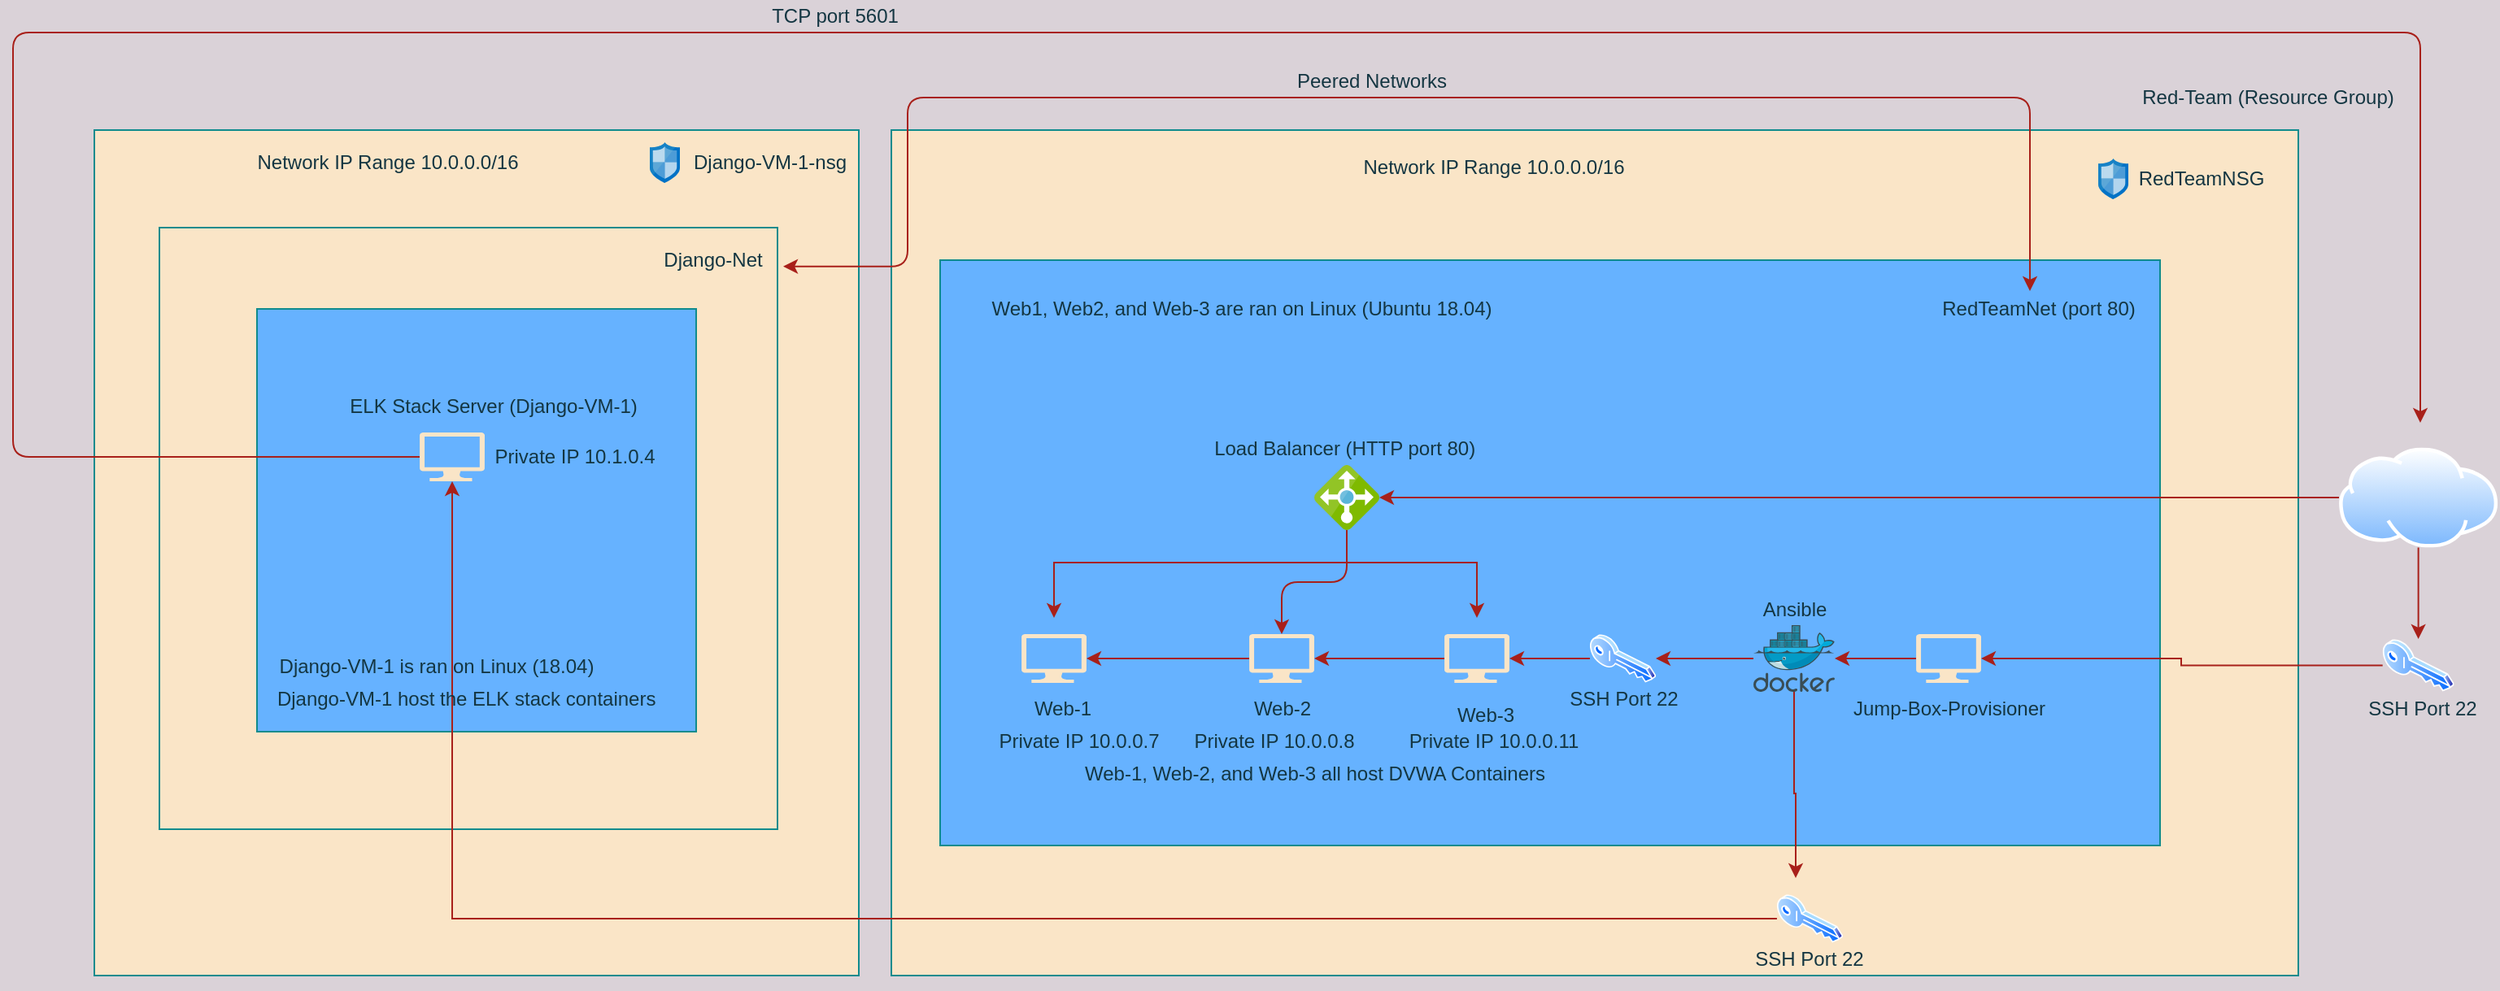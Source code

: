 <mxfile version="14.7.2" type="google"><diagram id="IEb--f-4QKEQGiVUApQo" name="Page-1"><mxGraphModel dx="2354" dy="682" grid="1" gridSize="10" guides="1" tooltips="1" connect="1" arrows="1" fold="1" page="1" pageScale="1" pageWidth="850" pageHeight="1100" background="#DAD2D8" math="0" shadow="0"><root><mxCell id="0"/><mxCell id="1" parent="0"/><mxCell id="g8Kt3FVIZirec-1gRcNt-1" value="" style="rounded=0;whiteSpace=wrap;html=1;fillColor=#FAE5C7;strokeColor=#0F8B8D;fontColor=#143642;" parent="1" vertex="1"><mxGeometry x="90" y="80" width="865" height="520" as="geometry"/></mxCell><mxCell id="g8Kt3FVIZirec-1gRcNt-2" value="" style="rounded=0;whiteSpace=wrap;html=1;fillColor=#66B2FF;strokeColor=#0F8B8D;fontColor=#143642;" parent="1" vertex="1"><mxGeometry x="120" y="160" width="750" height="360" as="geometry"/></mxCell><mxCell id="g8Kt3FVIZirec-1gRcNt-4" value="" style="verticalLabelPosition=bottom;html=1;verticalAlign=top;align=center;strokeColor=none;fillColor=#FAE5C7;shape=mxgraph.azure.computer;pointerEvents=1;fontColor=#143642;" parent="1" vertex="1"><mxGeometry x="170" y="390" width="40" height="30" as="geometry"/></mxCell><mxCell id="g8Kt3FVIZirec-1gRcNt-30" style="edgeStyle=orthogonalEdgeStyle;rounded=0;orthogonalLoop=1;jettySize=auto;html=1;entryX=1;entryY=0.5;entryDx=0;entryDy=0;entryPerimeter=0;strokeColor=#A8201A;fontColor=#143642;labelBackgroundColor=#DAD2D8;" parent="1" source="g8Kt3FVIZirec-1gRcNt-6" target="g8Kt3FVIZirec-1gRcNt-4" edge="1"><mxGeometry relative="1" as="geometry"/></mxCell><mxCell id="g8Kt3FVIZirec-1gRcNt-6" value="" style="verticalLabelPosition=bottom;html=1;verticalAlign=top;align=center;strokeColor=none;fillColor=#FAE5C7;shape=mxgraph.azure.computer;pointerEvents=1;fontColor=#143642;" parent="1" vertex="1"><mxGeometry x="310" y="390" width="40" height="30" as="geometry"/></mxCell><mxCell id="g8Kt3FVIZirec-1gRcNt-26" style="edgeStyle=orthogonalEdgeStyle;rounded=0;orthogonalLoop=1;jettySize=auto;html=1;strokeColor=#A8201A;fontColor=#143642;labelBackgroundColor=#DAD2D8;" parent="1" source="g8Kt3FVIZirec-1gRcNt-7" target="g8Kt3FVIZirec-1gRcNt-10" edge="1"><mxGeometry relative="1" as="geometry"/></mxCell><mxCell id="g8Kt3FVIZirec-1gRcNt-7" value="" style="verticalLabelPosition=bottom;html=1;verticalAlign=top;align=center;strokeColor=none;fillColor=#FAE5C7;shape=mxgraph.azure.computer;pointerEvents=1;fontColor=#143642;" parent="1" vertex="1"><mxGeometry x="720" y="390" width="40" height="30" as="geometry"/></mxCell><mxCell id="g8Kt3FVIZirec-1gRcNt-29" style="edgeStyle=orthogonalEdgeStyle;rounded=0;orthogonalLoop=1;jettySize=auto;html=1;entryX=1;entryY=0.5;entryDx=0;entryDy=0;entryPerimeter=0;strokeColor=#A8201A;fontColor=#143642;labelBackgroundColor=#DAD2D8;" parent="1" source="g8Kt3FVIZirec-1gRcNt-8" target="g8Kt3FVIZirec-1gRcNt-6" edge="1"><mxGeometry relative="1" as="geometry"/></mxCell><mxCell id="g8Kt3FVIZirec-1gRcNt-8" value="" style="verticalLabelPosition=bottom;html=1;verticalAlign=top;align=center;strokeColor=none;fillColor=#FAE5C7;shape=mxgraph.azure.computer;pointerEvents=1;fontColor=#143642;" parent="1" vertex="1"><mxGeometry x="430" y="390" width="40" height="30" as="geometry"/></mxCell><mxCell id="g8Kt3FVIZirec-1gRcNt-22" style="edgeStyle=orthogonalEdgeStyle;rounded=0;orthogonalLoop=1;jettySize=auto;html=1;strokeColor=#A8201A;fontColor=#143642;labelBackgroundColor=#DAD2D8;" parent="1" source="g8Kt3FVIZirec-1gRcNt-9" edge="1"><mxGeometry relative="1" as="geometry"><mxPoint x="450" y="380" as="targetPoint"/><Array as="points"><mxPoint x="370" y="346"/><mxPoint x="450" y="346"/></Array></mxGeometry></mxCell><mxCell id="g8Kt3FVIZirec-1gRcNt-70" style="edgeStyle=orthogonalEdgeStyle;rounded=0;orthogonalLoop=1;jettySize=auto;html=1;strokeColor=#A8201A;fontColor=#143642;labelBackgroundColor=#DAD2D8;" parent="1" source="g8Kt3FVIZirec-1gRcNt-9" edge="1"><mxGeometry relative="1" as="geometry"><mxPoint x="190" y="380" as="targetPoint"/><Array as="points"><mxPoint x="370" y="346"/><mxPoint x="190" y="346"/><mxPoint x="190" y="380"/></Array></mxGeometry></mxCell><mxCell id="g8Kt3FVIZirec-1gRcNt-97" style="edgeStyle=orthogonalEdgeStyle;curved=0;rounded=1;sketch=0;orthogonalLoop=1;jettySize=auto;html=1;entryX=0.5;entryY=0;entryDx=0;entryDy=0;entryPerimeter=0;fontColor=#143642;strokeColor=#A8201A;fillColor=#FAE5C7;labelBackgroundColor=#DAD2D8;" parent="1" source="g8Kt3FVIZirec-1gRcNt-9" target="g8Kt3FVIZirec-1gRcNt-6" edge="1"><mxGeometry relative="1" as="geometry"/></mxCell><mxCell id="g8Kt3FVIZirec-1gRcNt-9" value="" style="aspect=fixed;html=1;points=[];align=center;image;fontSize=12;image=img/lib/mscae/Load_Balancer_feature.svg;fillColor=#FAE5C7;strokeColor=#0F8B8D;fontColor=#143642;labelBackgroundColor=#DAD2D8;" parent="1" vertex="1"><mxGeometry x="350" y="286" width="40" height="40" as="geometry"/></mxCell><mxCell id="g8Kt3FVIZirec-1gRcNt-27" style="edgeStyle=orthogonalEdgeStyle;rounded=0;orthogonalLoop=1;jettySize=auto;html=1;entryX=1;entryY=0.5;entryDx=0;entryDy=0;strokeColor=#A8201A;fontColor=#143642;labelBackgroundColor=#DAD2D8;" parent="1" source="g8Kt3FVIZirec-1gRcNt-10" target="g8Kt3FVIZirec-1gRcNt-11" edge="1"><mxGeometry relative="1" as="geometry"/></mxCell><mxCell id="g8Kt3FVIZirec-1gRcNt-75" style="edgeStyle=orthogonalEdgeStyle;rounded=0;orthogonalLoop=1;jettySize=auto;html=1;strokeColor=#A8201A;fontColor=#143642;labelBackgroundColor=#DAD2D8;" parent="1" source="g8Kt3FVIZirec-1gRcNt-10" edge="1"><mxGeometry relative="1" as="geometry"><mxPoint x="646" y="540" as="targetPoint"/><Array as="points"><mxPoint x="645" y="488"/></Array></mxGeometry></mxCell><mxCell id="g8Kt3FVIZirec-1gRcNt-10" value="" style="aspect=fixed;html=1;points=[];align=center;image;fontSize=12;image=img/lib/mscae/Docker.svg;fillColor=#FAE5C7;strokeColor=#0F8B8D;fontColor=#143642;labelBackgroundColor=#DAD2D8;" parent="1" vertex="1"><mxGeometry x="620" y="384.5" width="50" height="41" as="geometry"/></mxCell><mxCell id="g8Kt3FVIZirec-1gRcNt-28" style="edgeStyle=orthogonalEdgeStyle;rounded=0;orthogonalLoop=1;jettySize=auto;html=1;entryX=1;entryY=0.5;entryDx=0;entryDy=0;entryPerimeter=0;strokeColor=#A8201A;fontColor=#143642;labelBackgroundColor=#DAD2D8;" parent="1" source="g8Kt3FVIZirec-1gRcNt-11" target="g8Kt3FVIZirec-1gRcNt-8" edge="1"><mxGeometry relative="1" as="geometry"/></mxCell><mxCell id="g8Kt3FVIZirec-1gRcNt-11" value="" style="aspect=fixed;perimeter=ellipsePerimeter;html=1;align=center;shadow=0;dashed=0;spacingTop=3;image;image=img/lib/active_directory/key.svg;fillColor=#FAE5C7;strokeColor=#0F8B8D;fontColor=#143642;labelBackgroundColor=#DAD2D8;" parent="1" vertex="1"><mxGeometry x="519.46" y="390" width="40.54" height="30" as="geometry"/></mxCell><mxCell id="g8Kt3FVIZirec-1gRcNt-25" style="edgeStyle=orthogonalEdgeStyle;rounded=0;orthogonalLoop=1;jettySize=auto;html=1;entryX=1;entryY=0.5;entryDx=0;entryDy=0;entryPerimeter=0;strokeColor=#A8201A;fontColor=#143642;labelBackgroundColor=#DAD2D8;" parent="1" source="g8Kt3FVIZirec-1gRcNt-12" target="g8Kt3FVIZirec-1gRcNt-7" edge="1"><mxGeometry relative="1" as="geometry"><Array as="points"><mxPoint x="883" y="409"/><mxPoint x="883" y="405"/></Array></mxGeometry></mxCell><mxCell id="g8Kt3FVIZirec-1gRcNt-12" value="" style="aspect=fixed;perimeter=ellipsePerimeter;html=1;align=center;shadow=0;dashed=0;spacingTop=3;image;image=img/lib/active_directory/key.svg;fillColor=#FAE5C7;strokeColor=#0F8B8D;fontColor=#143642;labelBackgroundColor=#DAD2D8;" parent="1" vertex="1"><mxGeometry x="1006.84" y="393" width="43.93" height="32.5" as="geometry"/></mxCell><mxCell id="g8Kt3FVIZirec-1gRcNt-23" style="edgeStyle=orthogonalEdgeStyle;rounded=0;orthogonalLoop=1;jettySize=auto;html=1;strokeColor=#A8201A;fontColor=#143642;labelBackgroundColor=#DAD2D8;" parent="1" source="g8Kt3FVIZirec-1gRcNt-14" target="g8Kt3FVIZirec-1gRcNt-9" edge="1"><mxGeometry relative="1" as="geometry"/></mxCell><mxCell id="g8Kt3FVIZirec-1gRcNt-24" style="edgeStyle=orthogonalEdgeStyle;rounded=0;orthogonalLoop=1;jettySize=auto;html=1;entryX=0.5;entryY=0;entryDx=0;entryDy=0;strokeColor=#A8201A;fontColor=#143642;labelBackgroundColor=#DAD2D8;" parent="1" source="g8Kt3FVIZirec-1gRcNt-14" target="g8Kt3FVIZirec-1gRcNt-12" edge="1"><mxGeometry relative="1" as="geometry"/></mxCell><mxCell id="g8Kt3FVIZirec-1gRcNt-14" value="" style="aspect=fixed;perimeter=ellipsePerimeter;html=1;align=center;shadow=0;dashed=0;spacingTop=3;image;image=img/lib/active_directory/internet_cloud.svg;fillColor=#FAE5C7;strokeColor=#0F8B8D;fontColor=#143642;labelBackgroundColor=#DAD2D8;" parent="1" vertex="1"><mxGeometry x="980" y="275.25" width="97.62" height="61.5" as="geometry"/></mxCell><mxCell id="g8Kt3FVIZirec-1gRcNt-32" value="Web-1" style="text;html=1;resizable=0;autosize=1;align=center;verticalAlign=middle;points=[];fillColor=none;strokeColor=none;rounded=0;fontColor=#143642;" parent="1" vertex="1"><mxGeometry x="170" y="425.5" width="50" height="20" as="geometry"/></mxCell><mxCell id="g8Kt3FVIZirec-1gRcNt-33" value="Web-2" style="text;html=1;resizable=0;autosize=1;align=center;verticalAlign=middle;points=[];fillColor=none;strokeColor=none;rounded=0;fontColor=#143642;" parent="1" vertex="1"><mxGeometry x="305" y="425.5" width="50" height="20" as="geometry"/></mxCell><mxCell id="g8Kt3FVIZirec-1gRcNt-35" value="SSH Port 22" style="text;html=1;resizable=0;autosize=1;align=center;verticalAlign=middle;points=[];fillColor=none;strokeColor=none;rounded=0;fontColor=#143642;" parent="1" vertex="1"><mxGeometry x="500" y="420" width="80" height="20" as="geometry"/></mxCell><mxCell id="g8Kt3FVIZirec-1gRcNt-36" value="Ansible" style="text;html=1;resizable=0;autosize=1;align=center;verticalAlign=middle;points=[];fillColor=none;strokeColor=none;rounded=0;fontColor=#143642;" parent="1" vertex="1"><mxGeometry x="620" y="364.5" width="50" height="20" as="geometry"/></mxCell><mxCell id="g8Kt3FVIZirec-1gRcNt-37" value="Jump-Box-Provisioner" style="text;html=1;resizable=0;autosize=1;align=center;verticalAlign=middle;points=[];fillColor=none;strokeColor=none;rounded=0;fontColor=#143642;" parent="1" vertex="1"><mxGeometry x="675" y="425.5" width="130" height="20" as="geometry"/></mxCell><mxCell id="g8Kt3FVIZirec-1gRcNt-38" value="SSH Port 22" style="text;html=1;resizable=0;autosize=1;align=center;verticalAlign=middle;points=[];fillColor=none;strokeColor=none;rounded=0;fontColor=#143642;" parent="1" vertex="1"><mxGeometry x="990.77" y="425.5" width="80" height="20" as="geometry"/></mxCell><mxCell id="g8Kt3FVIZirec-1gRcNt-39" value="Load Balancer (HTTP port 80)&amp;nbsp;" style="text;html=1;resizable=0;autosize=1;align=center;verticalAlign=middle;points=[];fillColor=none;strokeColor=none;rounded=0;fontColor=#143642;" parent="1" vertex="1"><mxGeometry x="280" y="266" width="180" height="20" as="geometry"/></mxCell><mxCell id="g8Kt3FVIZirec-1gRcNt-40" value="RedTeamNet (port 80)" style="text;html=1;resizable=0;autosize=1;align=center;verticalAlign=middle;points=[];fillColor=none;strokeColor=none;rounded=0;fontColor=#143642;" parent="1" vertex="1"><mxGeometry x="730" y="180" width="130" height="20" as="geometry"/></mxCell><mxCell id="g8Kt3FVIZirec-1gRcNt-41" value="RedTeamNSG" style="text;html=1;resizable=0;autosize=1;align=center;verticalAlign=middle;points=[];fillColor=none;strokeColor=none;rounded=0;fontColor=#143642;" parent="1" vertex="1"><mxGeometry x="850" y="100" width="90" height="20" as="geometry"/></mxCell><mxCell id="g8Kt3FVIZirec-1gRcNt-43" value="Red-Team (Resource Group)" style="text;html=1;resizable=0;autosize=1;align=center;verticalAlign=middle;points=[];fillColor=none;strokeColor=none;rounded=0;fontColor=#143642;" parent="1" vertex="1"><mxGeometry x="850.5" y="50" width="170" height="20" as="geometry"/></mxCell><mxCell id="g8Kt3FVIZirec-1gRcNt-47" value="" style="rounded=0;whiteSpace=wrap;html=1;fillColor=#FAE5C7;strokeColor=#0F8B8D;fontColor=#143642;" parent="1" vertex="1"><mxGeometry x="-400" y="80" width="470" height="520" as="geometry"/></mxCell><mxCell id="g8Kt3FVIZirec-1gRcNt-48" value="Django-VM-1-nsg&lt;br&gt;" style="text;html=1;resizable=0;autosize=1;align=center;verticalAlign=middle;points=[];fillColor=none;strokeColor=none;rounded=0;fontColor=#143642;" parent="1" vertex="1"><mxGeometry x="-40" y="90" width="110" height="20" as="geometry"/></mxCell><mxCell id="g8Kt3FVIZirec-1gRcNt-61" value="" style="rounded=0;whiteSpace=wrap;html=1;fillColor=#FAE5C7;strokeColor=#0F8B8D;fontColor=#143642;" parent="1" vertex="1"><mxGeometry x="-360" y="140" width="380" height="370" as="geometry"/></mxCell><mxCell id="g8Kt3FVIZirec-1gRcNt-62" value="Django-Net" style="text;html=1;resizable=0;autosize=1;align=center;verticalAlign=middle;points=[];fillColor=none;strokeColor=none;rounded=0;fontColor=#143642;" parent="1" vertex="1"><mxGeometry x="-60" y="150" width="80" height="20" as="geometry"/></mxCell><mxCell id="g8Kt3FVIZirec-1gRcNt-63" value="" style="endArrow=classic;startArrow=classic;html=1;edgeStyle=orthogonalEdgeStyle;exitX=1.044;exitY=0.694;exitDx=0;exitDy=0;exitPerimeter=0;strokeColor=#A8201A;fontColor=#143642;labelBackgroundColor=#DAD2D8;" parent="1" source="g8Kt3FVIZirec-1gRcNt-62" edge="1"><mxGeometry width="50" height="50" relative="1" as="geometry"><mxPoint x="270" y="380" as="sourcePoint"/><mxPoint x="790" y="179" as="targetPoint"/><Array as="points"><mxPoint x="100" y="164"/><mxPoint x="100" y="60"/><mxPoint x="790" y="60"/></Array></mxGeometry></mxCell><mxCell id="g8Kt3FVIZirec-1gRcNt-64" value="Peered Networks" style="text;html=1;resizable=0;autosize=1;align=center;verticalAlign=middle;points=[];fillColor=none;strokeColor=none;rounded=0;fontColor=#143642;" parent="1" vertex="1"><mxGeometry x="330" y="40" width="110" height="20" as="geometry"/></mxCell><mxCell id="g8Kt3FVIZirec-1gRcNt-65" value="" style="rounded=0;whiteSpace=wrap;html=1;fillColor=#66B2FF;strokeColor=#0F8B8D;fontColor=#143642;" parent="1" vertex="1"><mxGeometry x="-300" y="190" width="270" height="260" as="geometry"/></mxCell><mxCell id="g8Kt3FVIZirec-1gRcNt-67" value="ELK Stack Server (Django-VM-1)" style="text;html=1;resizable=0;autosize=1;align=center;verticalAlign=middle;points=[];fillColor=none;strokeColor=none;rounded=0;fontColor=#143642;" parent="1" vertex="1"><mxGeometry x="-250" y="240" width="190" height="20" as="geometry"/></mxCell><mxCell id="vdTe39sxYeSMjiANNEpp-4" style="edgeStyle=orthogonalEdgeStyle;curved=0;rounded=1;sketch=0;orthogonalLoop=1;jettySize=auto;html=1;fontColor=#143642;strokeColor=#A8201A;fillColor=#FAE5C7;" edge="1" parent="1" source="g8Kt3FVIZirec-1gRcNt-69"><mxGeometry relative="1" as="geometry"><mxPoint x="1030" y="260" as="targetPoint"/><Array as="points"><mxPoint x="-450" y="281"/><mxPoint x="-450" y="20"/><mxPoint x="1030" y="20"/></Array></mxGeometry></mxCell><mxCell id="g8Kt3FVIZirec-1gRcNt-69" value="" style="verticalLabelPosition=bottom;html=1;verticalAlign=top;align=center;strokeColor=none;fillColor=#FAE5C7;shape=mxgraph.azure.computer;pointerEvents=1;fontColor=#143642;" parent="1" vertex="1"><mxGeometry x="-200" y="266" width="40" height="30" as="geometry"/></mxCell><mxCell id="g8Kt3FVIZirec-1gRcNt-72" value="Web-3" style="text;html=1;resizable=0;autosize=1;align=center;verticalAlign=middle;points=[];fillColor=none;strokeColor=none;rounded=0;fontColor=#143642;" parent="1" vertex="1"><mxGeometry x="430" y="430" width="50" height="20" as="geometry"/></mxCell><mxCell id="g8Kt3FVIZirec-1gRcNt-80" style="edgeStyle=orthogonalEdgeStyle;rounded=0;orthogonalLoop=1;jettySize=auto;html=1;entryX=0.5;entryY=1;entryDx=0;entryDy=0;entryPerimeter=0;strokeColor=#A8201A;fontColor=#143642;labelBackgroundColor=#DAD2D8;" parent="1" source="g8Kt3FVIZirec-1gRcNt-73" target="g8Kt3FVIZirec-1gRcNt-69" edge="1"><mxGeometry relative="1" as="geometry"/></mxCell><mxCell id="g8Kt3FVIZirec-1gRcNt-73" value="" style="aspect=fixed;perimeter=ellipsePerimeter;html=1;align=center;shadow=0;dashed=0;spacingTop=3;image;image=img/lib/active_directory/key.svg;fillColor=#FAE5C7;strokeColor=#0F8B8D;fontColor=#143642;labelBackgroundColor=#DAD2D8;" parent="1" vertex="1"><mxGeometry x="634.46" y="550" width="40.54" height="30" as="geometry"/></mxCell><mxCell id="g8Kt3FVIZirec-1gRcNt-77" value="SSH Port 22" style="text;html=1;resizable=0;autosize=1;align=center;verticalAlign=middle;points=[];fillColor=none;strokeColor=none;rounded=0;fontColor=#143642;" parent="1" vertex="1"><mxGeometry x="614.46" y="580" width="80" height="20" as="geometry"/></mxCell><mxCell id="g8Kt3FVIZirec-1gRcNt-78" value="" style="aspect=fixed;html=1;points=[];align=center;image;fontSize=12;image=img/lib/mscae/Network_Security_Groups_Classic.svg;fillColor=#FAE5C7;strokeColor=#0F8B8D;fontColor=#143642;labelBackgroundColor=#DAD2D8;" parent="1" vertex="1"><mxGeometry x="-58.5" y="87.5" width="18.5" height="25" as="geometry"/></mxCell><mxCell id="g8Kt3FVIZirec-1gRcNt-79" value="" style="aspect=fixed;html=1;points=[];align=center;image;fontSize=12;image=img/lib/mscae/Network_Security_Groups_Classic.svg;fillColor=#FAE5C7;strokeColor=#0F8B8D;fontColor=#143642;labelBackgroundColor=#DAD2D8;" parent="1" vertex="1"><mxGeometry x="832" y="97.5" width="18.5" height="25" as="geometry"/></mxCell><mxCell id="g8Kt3FVIZirec-1gRcNt-82" value="Network IP Range 10.0.0.0/16" style="text;html=1;resizable=0;autosize=1;align=center;verticalAlign=middle;points=[];fillColor=none;strokeColor=none;rounded=0;fontColor=#143642;" parent="1" vertex="1"><mxGeometry x="370" y="92.5" width="180" height="20" as="geometry"/></mxCell><mxCell id="g8Kt3FVIZirec-1gRcNt-83" value="Network IP Range 10.0.0.0/16" style="text;html=1;resizable=0;autosize=1;align=center;verticalAlign=middle;points=[];fillColor=none;strokeColor=none;rounded=0;fontColor=#143642;" parent="1" vertex="1"><mxGeometry x="-310" y="90" width="180" height="20" as="geometry"/></mxCell><mxCell id="g8Kt3FVIZirec-1gRcNt-84" style="edgeStyle=orthogonalEdgeStyle;rounded=0;orthogonalLoop=1;jettySize=auto;html=1;exitX=0.5;exitY=1;exitDx=0;exitDy=0;strokeColor=#A8201A;fontColor=#143642;labelBackgroundColor=#DAD2D8;" parent="1" source="g8Kt3FVIZirec-1gRcNt-47" target="g8Kt3FVIZirec-1gRcNt-47" edge="1"><mxGeometry relative="1" as="geometry"/></mxCell><mxCell id="g8Kt3FVIZirec-1gRcNt-86" value="Private IP 10.0.0.7" style="text;html=1;resizable=0;autosize=1;align=center;verticalAlign=middle;points=[];fillColor=none;strokeColor=none;rounded=0;fontColor=#143642;" parent="1" vertex="1"><mxGeometry x="150" y="445.5" width="110" height="20" as="geometry"/></mxCell><mxCell id="g8Kt3FVIZirec-1gRcNt-91" value="Private IP 10.0.0.8" style="text;html=1;resizable=0;autosize=1;align=center;verticalAlign=middle;points=[];fillColor=none;strokeColor=none;rounded=0;fontColor=#143642;" parent="1" vertex="1"><mxGeometry x="270" y="445.5" width="110" height="20" as="geometry"/></mxCell><mxCell id="g8Kt3FVIZirec-1gRcNt-92" value="Private IP 10.0.0.11" style="text;html=1;resizable=0;autosize=1;align=center;verticalAlign=middle;points=[];fillColor=none;strokeColor=none;rounded=0;fontColor=#143642;" parent="1" vertex="1"><mxGeometry x="400" y="445.5" width="120" height="20" as="geometry"/></mxCell><mxCell id="g8Kt3FVIZirec-1gRcNt-93" value="Private IP 10.1.0.4" style="text;html=1;resizable=0;autosize=1;align=center;verticalAlign=middle;points=[];fillColor=none;strokeColor=none;rounded=0;fontColor=#143642;" parent="1" vertex="1"><mxGeometry x="-160" y="271" width="110" height="20" as="geometry"/></mxCell><mxCell id="g8Kt3FVIZirec-1gRcNt-94" value="Web-1, Web-2, and Web-3 all host DVWA Containers" style="text;html=1;resizable=0;autosize=1;align=center;verticalAlign=middle;points=[];fillColor=none;strokeColor=none;rounded=0;sketch=0;fontColor=#143642;" parent="1" vertex="1"><mxGeometry x="200" y="465.5" width="300" height="20" as="geometry"/></mxCell><mxCell id="g8Kt3FVIZirec-1gRcNt-96" value="Django-VM-1 host the ELK stack containers&amp;nbsp;" style="text;html=1;resizable=0;autosize=1;align=center;verticalAlign=middle;points=[];fillColor=none;strokeColor=none;rounded=0;sketch=0;fontColor=#143642;" parent="1" vertex="1"><mxGeometry x="-295" y="420" width="250" height="20" as="geometry"/></mxCell><mxCell id="g8Kt3FVIZirec-1gRcNt-99" value="Web1, Web2, and Web-3 are ran on Linux (Ubuntu 18.04)" style="text;html=1;resizable=0;autosize=1;align=center;verticalAlign=middle;points=[];fillColor=none;strokeColor=none;rounded=0;sketch=0;fontColor=#143642;" parent="1" vertex="1"><mxGeometry x="145" y="180" width="320" height="20" as="geometry"/></mxCell><mxCell id="g8Kt3FVIZirec-1gRcNt-100" value="Django-VM-1 is ran on Linux (18.04)" style="text;html=1;resizable=0;autosize=1;align=center;verticalAlign=middle;points=[];fillColor=none;strokeColor=none;rounded=0;sketch=0;fontColor=#143642;" parent="1" vertex="1"><mxGeometry x="-295" y="400" width="210" height="20" as="geometry"/></mxCell><mxCell id="vdTe39sxYeSMjiANNEpp-5" value="TCP port 5601" style="text;html=1;resizable=0;autosize=1;align=center;verticalAlign=middle;points=[];fillColor=none;strokeColor=none;rounded=0;sketch=0;fontColor=#143642;" vertex="1" parent="1"><mxGeometry x="10" width="90" height="20" as="geometry"/></mxCell></root></mxGraphModel></diagram></mxfile>